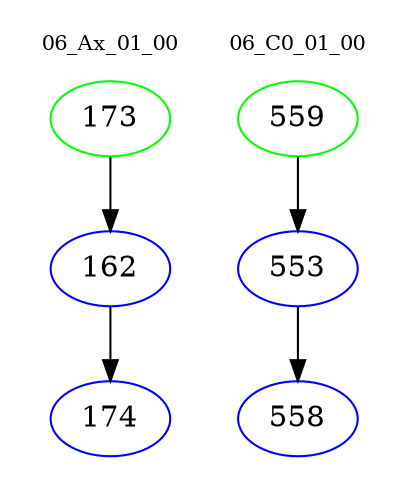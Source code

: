 digraph{
subgraph cluster_0 {
color = white
label = "06_Ax_01_00";
fontsize=10;
T0_173 [label="173", color="green"]
T0_173 -> T0_162 [color="black"]
T0_162 [label="162", color="blue"]
T0_162 -> T0_174 [color="black"]
T0_174 [label="174", color="blue"]
}
subgraph cluster_1 {
color = white
label = "06_C0_01_00";
fontsize=10;
T1_559 [label="559", color="green"]
T1_559 -> T1_553 [color="black"]
T1_553 [label="553", color="blue"]
T1_553 -> T1_558 [color="black"]
T1_558 [label="558", color="blue"]
}
}
